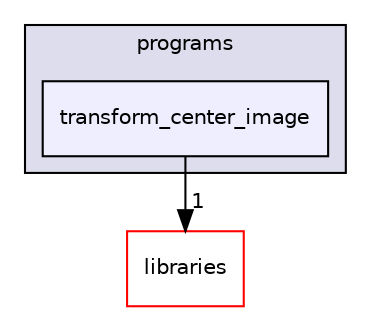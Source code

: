digraph "xmipp/applications/programs/transform_center_image" {
  compound=true
  node [ fontsize="10", fontname="Helvetica"];
  edge [ labelfontsize="10", labelfontname="Helvetica"];
  subgraph clusterdir_592b16dc4070b933e5655da2b0d20bbb {
    graph [ bgcolor="#ddddee", pencolor="black", label="programs" fontname="Helvetica", fontsize="10", URL="dir_592b16dc4070b933e5655da2b0d20bbb.html"]
  dir_361f48e46005f480f207bcbab6c6c034 [shape=box, label="transform_center_image", style="filled", fillcolor="#eeeeff", pencolor="black", URL="dir_361f48e46005f480f207bcbab6c6c034.html"];
  }
  dir_29dba3f3840f20df3b04d1972e99046b [shape=box label="libraries" fillcolor="white" style="filled" color="red" URL="dir_29dba3f3840f20df3b04d1972e99046b.html"];
  dir_361f48e46005f480f207bcbab6c6c034->dir_29dba3f3840f20df3b04d1972e99046b [headlabel="1", labeldistance=1.5 headhref="dir_000221_000027.html"];
}
